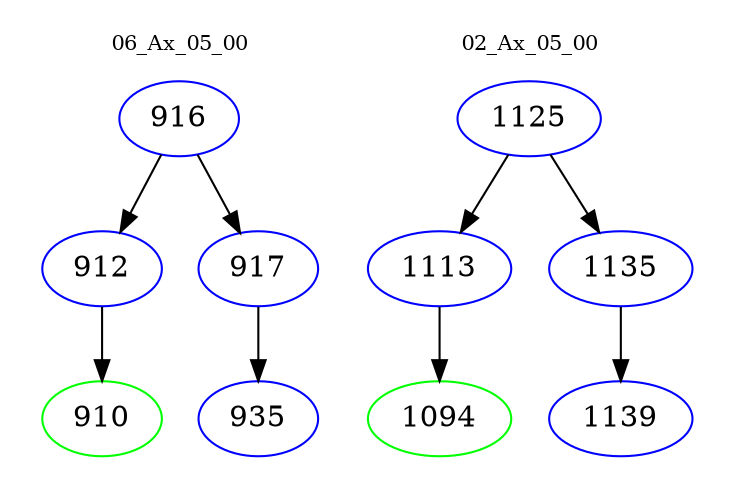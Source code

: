 digraph{
subgraph cluster_0 {
color = white
label = "06_Ax_05_00";
fontsize=10;
T0_916 [label="916", color="blue"]
T0_916 -> T0_912 [color="black"]
T0_912 [label="912", color="blue"]
T0_912 -> T0_910 [color="black"]
T0_910 [label="910", color="green"]
T0_916 -> T0_917 [color="black"]
T0_917 [label="917", color="blue"]
T0_917 -> T0_935 [color="black"]
T0_935 [label="935", color="blue"]
}
subgraph cluster_1 {
color = white
label = "02_Ax_05_00";
fontsize=10;
T1_1125 [label="1125", color="blue"]
T1_1125 -> T1_1113 [color="black"]
T1_1113 [label="1113", color="blue"]
T1_1113 -> T1_1094 [color="black"]
T1_1094 [label="1094", color="green"]
T1_1125 -> T1_1135 [color="black"]
T1_1135 [label="1135", color="blue"]
T1_1135 -> T1_1139 [color="black"]
T1_1139 [label="1139", color="blue"]
}
}
